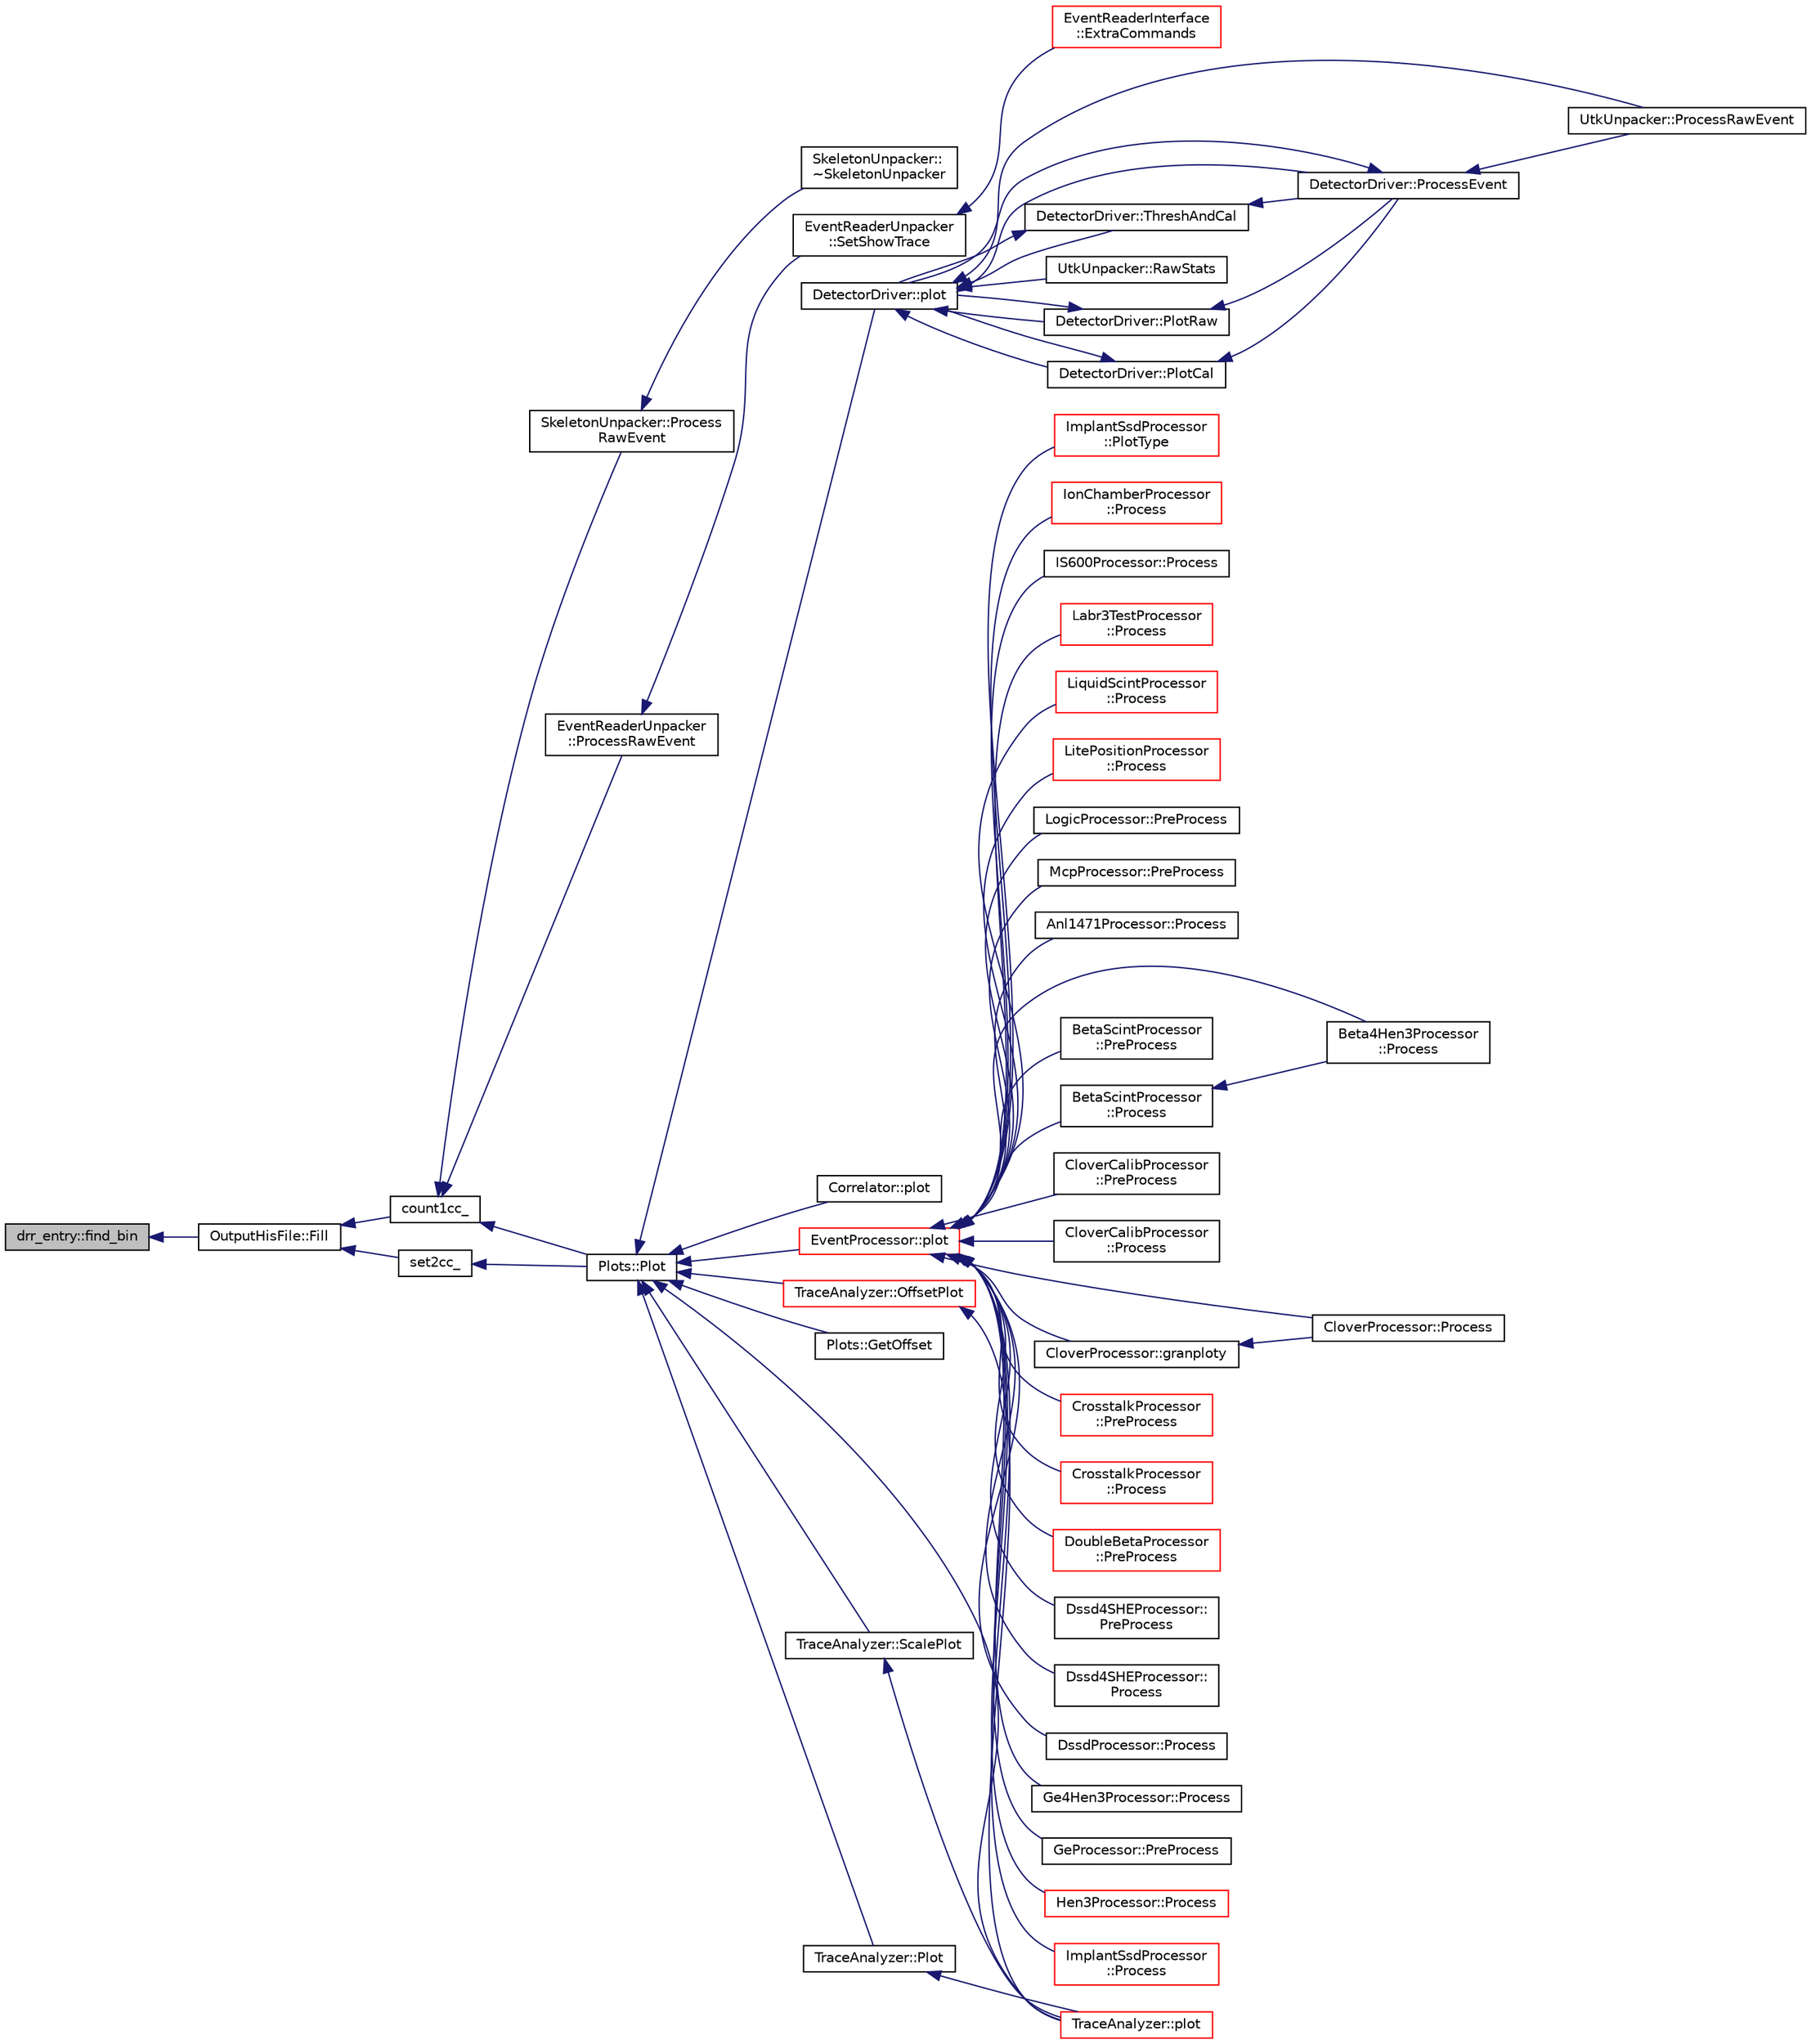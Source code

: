 digraph "drr_entry::find_bin"
{
  edge [fontname="Helvetica",fontsize="10",labelfontname="Helvetica",labelfontsize="10"];
  node [fontname="Helvetica",fontsize="10",shape=record];
  rankdir="LR";
  Node1 [label="drr_entry::find_bin",height=0.2,width=0.4,color="black", fillcolor="grey75", style="filled", fontcolor="black"];
  Node1 -> Node2 [dir="back",color="midnightblue",fontsize="10",style="solid",fontname="Helvetica"];
  Node2 [label="OutputHisFile::Fill",height=0.2,width=0.4,color="black", fillcolor="white", style="filled",URL="$d9/d7d/class_output_his_file.html#a3f88447a42cf524b2cdc10bd0a06c437",tooltip="Increment a histogram at (x, y) by weight_. "];
  Node2 -> Node3 [dir="back",color="midnightblue",fontsize="10",style="solid",fontname="Helvetica"];
  Node3 [label="count1cc_",height=0.2,width=0.4,color="black", fillcolor="white", style="filled",URL="$d7/de4/_his_file_8cpp.html#a73584881813f3fc278ef6bf7c71d8a44",tooltip="Increment histogram dammID at x and y (implemented for backwards compatibility) "];
  Node3 -> Node4 [dir="back",color="midnightblue",fontsize="10",style="solid",fontname="Helvetica"];
  Node4 [label="EventReaderUnpacker\l::ProcessRawEvent",height=0.2,width=0.4,color="black", fillcolor="white", style="filled",URL="$d5/da6/class_event_reader_unpacker.html#a32b44b49d71c4f790512bd2abe8b7cbc"];
  Node4 -> Node5 [dir="back",color="midnightblue",fontsize="10",style="solid",fontname="Helvetica"];
  Node5 [label="EventReaderUnpacker\l::SetShowTrace",height=0.2,width=0.4,color="black", fillcolor="white", style="filled",URL="$d5/da6/class_event_reader_unpacker.html#adb8a1bcd8677101a233eb7301285c7df"];
  Node5 -> Node6 [dir="back",color="midnightblue",fontsize="10",style="solid",fontname="Helvetica"];
  Node6 [label="EventReaderInterface\l::ExtraCommands",height=0.2,width=0.4,color="red", fillcolor="white", style="filled",URL="$d5/de6/class_event_reader_interface.html#ac4aec11e30c0a01fbb0b87753b70ede2"];
  Node3 -> Node7 [dir="back",color="midnightblue",fontsize="10",style="solid",fontname="Helvetica"];
  Node7 [label="Plots::Plot",height=0.2,width=0.4,color="black", fillcolor="white", style="filled",URL="$d7/d8b/class_plots.html#a68849b82c8c7a5d57f972cbd8de83328",tooltip="Plots into histogram defined by dammId. "];
  Node7 -> Node8 [dir="back",color="midnightblue",fontsize="10",style="solid",fontname="Helvetica"];
  Node8 [label="Correlator::plot",height=0.2,width=0.4,color="black", fillcolor="white", style="filled",URL="$df/d86/class_correlator.html#a3581405ad5a68e25f1998648a2a66b0a",tooltip="plots data into a histogram with provided DAMM ID "];
  Node7 -> Node9 [dir="back",color="midnightblue",fontsize="10",style="solid",fontname="Helvetica"];
  Node9 [label="DetectorDriver::plot",height=0.2,width=0.4,color="black", fillcolor="white", style="filled",URL="$de/d91/class_detector_driver.html#a3a556ab94a878e057dea8a081d0df55a",tooltip="Plots into histogram defined by dammId. "];
  Node9 -> Node10 [dir="back",color="midnightblue",fontsize="10",style="solid",fontname="Helvetica"];
  Node10 [label="DetectorDriver::ProcessEvent",height=0.2,width=0.4,color="black", fillcolor="white", style="filled",URL="$de/d91/class_detector_driver.html#a19c152206c95dfbc2a98ffd1d002165e",tooltip="Control of the event processing. "];
  Node10 -> Node9 [dir="back",color="midnightblue",fontsize="10",style="solid",fontname="Helvetica"];
  Node10 -> Node11 [dir="back",color="midnightblue",fontsize="10",style="solid",fontname="Helvetica"];
  Node11 [label="UtkUnpacker::ProcessRawEvent",height=0.2,width=0.4,color="black", fillcolor="white", style="filled",URL="$d4/d48/class_utk_unpacker.html#a09c96dd753088977aa1f458f7c07d24b",tooltip="Process all events in the event list. "];
  Node9 -> Node12 [dir="back",color="midnightblue",fontsize="10",style="solid",fontname="Helvetica"];
  Node12 [label="DetectorDriver::ThreshAndCal",height=0.2,width=0.4,color="black", fillcolor="white", style="filled",URL="$de/d91/class_detector_driver.html#a2ae4e98c641d49183631eceb40dc19bb",tooltip="Check threshold and calibrate each channel. Check the thresholds and calibrate the energy for each ch..."];
  Node12 -> Node10 [dir="back",color="midnightblue",fontsize="10",style="solid",fontname="Helvetica"];
  Node12 -> Node9 [dir="back",color="midnightblue",fontsize="10",style="solid",fontname="Helvetica"];
  Node9 -> Node13 [dir="back",color="midnightblue",fontsize="10",style="solid",fontname="Helvetica"];
  Node13 [label="DetectorDriver::PlotRaw",height=0.2,width=0.4,color="black", fillcolor="white", style="filled",URL="$de/d91/class_detector_driver.html#a7f2a28ba2a756e034e38630a5e258309"];
  Node13 -> Node10 [dir="back",color="midnightblue",fontsize="10",style="solid",fontname="Helvetica"];
  Node13 -> Node9 [dir="back",color="midnightblue",fontsize="10",style="solid",fontname="Helvetica"];
  Node9 -> Node14 [dir="back",color="midnightblue",fontsize="10",style="solid",fontname="Helvetica"];
  Node14 [label="DetectorDriver::PlotCal",height=0.2,width=0.4,color="black", fillcolor="white", style="filled",URL="$de/d91/class_detector_driver.html#ad966b8fe4330bb0cf117422b9bd08f40"];
  Node14 -> Node10 [dir="back",color="midnightblue",fontsize="10",style="solid",fontname="Helvetica"];
  Node14 -> Node9 [dir="back",color="midnightblue",fontsize="10",style="solid",fontname="Helvetica"];
  Node9 -> Node11 [dir="back",color="midnightblue",fontsize="10",style="solid",fontname="Helvetica"];
  Node9 -> Node15 [dir="back",color="midnightblue",fontsize="10",style="solid",fontname="Helvetica"];
  Node15 [label="UtkUnpacker::RawStats",height=0.2,width=0.4,color="black", fillcolor="white", style="filled",URL="$d4/d48/class_utk_unpacker.html#a61ba5974ee476d5c3ab316b5b6759204",tooltip="Add an event to generic statistics output. "];
  Node7 -> Node16 [dir="back",color="midnightblue",fontsize="10",style="solid",fontname="Helvetica"];
  Node16 [label="EventProcessor::plot",height=0.2,width=0.4,color="red", fillcolor="white", style="filled",URL="$d6/d65/class_event_processor.html#ad5201bb392726e409ba2a6ac44e764d8",tooltip="Implementation of the plot command to interface with the DAMM routines. "];
  Node16 -> Node17 [dir="back",color="midnightblue",fontsize="10",style="solid",fontname="Helvetica"];
  Node17 [label="Anl1471Processor::Process",height=0.2,width=0.4,color="black", fillcolor="white", style="filled",URL="$d2/daa/class_anl1471_processor.html#ae0e82aa964d24549afd9d17f1a136fc2"];
  Node16 -> Node18 [dir="back",color="midnightblue",fontsize="10",style="solid",fontname="Helvetica"];
  Node18 [label="Beta4Hen3Processor\l::Process",height=0.2,width=0.4,color="black", fillcolor="white", style="filled",URL="$db/d92/class_beta4_hen3_processor.html#aec8154b59d510e76fb0831ee2118d6bb"];
  Node16 -> Node19 [dir="back",color="midnightblue",fontsize="10",style="solid",fontname="Helvetica"];
  Node19 [label="BetaScintProcessor\l::PreProcess",height=0.2,width=0.4,color="black", fillcolor="white", style="filled",URL="$d4/de4/class_beta_scint_processor.html#a3e694e6d125d2197e0cda6725625f47b",tooltip="PreProcessing for the class. "];
  Node16 -> Node20 [dir="back",color="midnightblue",fontsize="10",style="solid",fontname="Helvetica"];
  Node20 [label="BetaScintProcessor\l::Process",height=0.2,width=0.4,color="black", fillcolor="white", style="filled",URL="$d4/de4/class_beta_scint_processor.html#abcf10cc79083ab549abdca2e9209d37d",tooltip="Main Processing for the class. "];
  Node20 -> Node18 [dir="back",color="midnightblue",fontsize="10",style="solid",fontname="Helvetica"];
  Node16 -> Node21 [dir="back",color="midnightblue",fontsize="10",style="solid",fontname="Helvetica"];
  Node21 [label="CloverCalibProcessor\l::PreProcess",height=0.2,width=0.4,color="black", fillcolor="white", style="filled",URL="$db/d4e/class_clover_calib_processor.html#a6a8ab51082f13f4717aa1070e38e8e99"];
  Node16 -> Node22 [dir="back",color="midnightblue",fontsize="10",style="solid",fontname="Helvetica"];
  Node22 [label="CloverCalibProcessor\l::Process",height=0.2,width=0.4,color="black", fillcolor="white", style="filled",URL="$db/d4e/class_clover_calib_processor.html#a3a226660db21991ef09515012cab6eda"];
  Node16 -> Node23 [dir="back",color="midnightblue",fontsize="10",style="solid",fontname="Helvetica"];
  Node23 [label="CloverProcessor::Process",height=0.2,width=0.4,color="black", fillcolor="white", style="filled",URL="$d5/d01/class_clover_processor.html#a50eae562dbdc21e5dac462d0a6474326"];
  Node16 -> Node24 [dir="back",color="midnightblue",fontsize="10",style="solid",fontname="Helvetica"];
  Node24 [label="CloverProcessor::granploty",height=0.2,width=0.4,color="black", fillcolor="white", style="filled",URL="$d5/d01/class_clover_processor.html#ac3b1148dfd34ec0d00cd08a0fd210b7f"];
  Node24 -> Node23 [dir="back",color="midnightblue",fontsize="10",style="solid",fontname="Helvetica"];
  Node16 -> Node25 [dir="back",color="midnightblue",fontsize="10",style="solid",fontname="Helvetica"];
  Node25 [label="CrosstalkProcessor\l::PreProcess",height=0.2,width=0.4,color="red", fillcolor="white", style="filled",URL="$de/d3c/class_crosstalk_processor.html#ae17181ea6e41e906bd9c65438b4d1d20"];
  Node16 -> Node26 [dir="back",color="midnightblue",fontsize="10",style="solid",fontname="Helvetica"];
  Node26 [label="CrosstalkProcessor\l::Process",height=0.2,width=0.4,color="red", fillcolor="white", style="filled",URL="$de/d3c/class_crosstalk_processor.html#a641e3912de9f8d9f2a9bf4e902429723"];
  Node16 -> Node27 [dir="back",color="midnightblue",fontsize="10",style="solid",fontname="Helvetica"];
  Node27 [label="DoubleBetaProcessor\l::PreProcess",height=0.2,width=0.4,color="red", fillcolor="white", style="filled",URL="$de/d4f/class_double_beta_processor.html#af0db739a0cd9d8f4e231b8cc99ed31ab"];
  Node16 -> Node28 [dir="back",color="midnightblue",fontsize="10",style="solid",fontname="Helvetica"];
  Node28 [label="Dssd4SHEProcessor::\lPreProcess",height=0.2,width=0.4,color="black", fillcolor="white", style="filled",URL="$db/da8/class_dssd4_s_h_e_processor.html#a069993b16eb9c18b547a279e9f5d1b28"];
  Node16 -> Node29 [dir="back",color="midnightblue",fontsize="10",style="solid",fontname="Helvetica"];
  Node29 [label="Dssd4SHEProcessor::\lProcess",height=0.2,width=0.4,color="black", fillcolor="white", style="filled",URL="$db/da8/class_dssd4_s_h_e_processor.html#a1ab9aeab8c52a1479718a58da74af3df"];
  Node16 -> Node30 [dir="back",color="midnightblue",fontsize="10",style="solid",fontname="Helvetica"];
  Node30 [label="DssdProcessor::Process",height=0.2,width=0.4,color="black", fillcolor="white", style="filled",URL="$d4/d67/class_dssd_processor.html#a0e32fc233a84ef03dc994b83899e1388"];
  Node16 -> Node31 [dir="back",color="midnightblue",fontsize="10",style="solid",fontname="Helvetica"];
  Node31 [label="Ge4Hen3Processor::Process",height=0.2,width=0.4,color="black", fillcolor="white", style="filled",URL="$d5/df2/class_ge4_hen3_processor.html#a98d4e5d0efd24adbdb6c8911e0d993f2"];
  Node16 -> Node32 [dir="back",color="midnightblue",fontsize="10",style="solid",fontname="Helvetica"];
  Node32 [label="GeProcessor::PreProcess",height=0.2,width=0.4,color="black", fillcolor="white", style="filled",URL="$d2/d54/class_ge_processor.html#a8e6eb1cc39e1a48d223be9f4d69460c4"];
  Node16 -> Node33 [dir="back",color="midnightblue",fontsize="10",style="solid",fontname="Helvetica"];
  Node33 [label="Hen3Processor::Process",height=0.2,width=0.4,color="red", fillcolor="white", style="filled",URL="$d6/d4e/class_hen3_processor.html#a12510344f12aa28fb4de00c28569995f"];
  Node16 -> Node34 [dir="back",color="midnightblue",fontsize="10",style="solid",fontname="Helvetica"];
  Node34 [label="ImplantSsdProcessor\l::Process",height=0.2,width=0.4,color="red", fillcolor="white", style="filled",URL="$df/df5/class_implant_ssd_processor.html#a4633fc3b34a8e8915713dd8e1ba5666a"];
  Node16 -> Node35 [dir="back",color="midnightblue",fontsize="10",style="solid",fontname="Helvetica"];
  Node35 [label="ImplantSsdProcessor\l::PlotType",height=0.2,width=0.4,color="red", fillcolor="white", style="filled",URL="$df/df5/class_implant_ssd_processor.html#abf58bf472ce25c6003903cd66751d981"];
  Node16 -> Node36 [dir="back",color="midnightblue",fontsize="10",style="solid",fontname="Helvetica"];
  Node36 [label="IonChamberProcessor\l::Process",height=0.2,width=0.4,color="red", fillcolor="white", style="filled",URL="$dd/df2/class_ion_chamber_processor.html#a6d1891dc55fb66434793c8594f3b7616"];
  Node16 -> Node37 [dir="back",color="midnightblue",fontsize="10",style="solid",fontname="Helvetica"];
  Node37 [label="IS600Processor::Process",height=0.2,width=0.4,color="black", fillcolor="white", style="filled",URL="$de/d81/class_i_s600_processor.html#a92f29e9c021fffb08f02bf48d12aff42"];
  Node16 -> Node38 [dir="back",color="midnightblue",fontsize="10",style="solid",fontname="Helvetica"];
  Node38 [label="Labr3TestProcessor\l::Process",height=0.2,width=0.4,color="red", fillcolor="white", style="filled",URL="$dd/d2c/class_labr3_test_processor.html#aacf32b1382a264f443f7e24029323ac4"];
  Node16 -> Node39 [dir="back",color="midnightblue",fontsize="10",style="solid",fontname="Helvetica"];
  Node39 [label="LiquidScintProcessor\l::Process",height=0.2,width=0.4,color="red", fillcolor="white", style="filled",URL="$d7/d6b/class_liquid_scint_processor.html#a6e1f7662a1362e5c14275c9a13388231"];
  Node16 -> Node40 [dir="back",color="midnightblue",fontsize="10",style="solid",fontname="Helvetica"];
  Node40 [label="LitePositionProcessor\l::Process",height=0.2,width=0.4,color="red", fillcolor="white", style="filled",URL="$d3/dab/class_lite_position_processor.html#a41e329779cb70710078ab066afd4f953"];
  Node16 -> Node41 [dir="back",color="midnightblue",fontsize="10",style="solid",fontname="Helvetica"];
  Node41 [label="LogicProcessor::PreProcess",height=0.2,width=0.4,color="black", fillcolor="white", style="filled",URL="$da/d2f/class_logic_processor.html#a91ad87eb1649cebfa5a90de4943455ae"];
  Node16 -> Node42 [dir="back",color="midnightblue",fontsize="10",style="solid",fontname="Helvetica"];
  Node42 [label="McpProcessor::PreProcess",height=0.2,width=0.4,color="black", fillcolor="white", style="filled",URL="$dd/dcb/class_mcp_processor.html#ae65166c302b60f81ddd8edddc137de23"];
  Node7 -> Node43 [dir="back",color="midnightblue",fontsize="10",style="solid",fontname="Helvetica"];
  Node43 [label="Plots::GetOffset",height=0.2,width=0.4,color="black", fillcolor="white", style="filled",URL="$d7/d8b/class_plots.html#adc29f9a0571d3b623bed089d4f9daa7a"];
  Node7 -> Node44 [dir="back",color="midnightblue",fontsize="10",style="solid",fontname="Helvetica"];
  Node44 [label="TraceAnalyzer::Plot",height=0.2,width=0.4,color="black", fillcolor="white", style="filled",URL="$d2/dbc/class_trace_analyzer.html#a42c5abc1e433c5176680e18530b288d1"];
  Node44 -> Node45 [dir="back",color="midnightblue",fontsize="10",style="solid",fontname="Helvetica"];
  Node45 [label="TraceAnalyzer::plot",height=0.2,width=0.4,color="red", fillcolor="white", style="filled",URL="$d2/dbc/class_trace_analyzer.html#a435c459a74db6c5a07f4fc5469a1a04c",tooltip="Implementation of the plot command to interface with the DAMM routines. "];
  Node7 -> Node46 [dir="back",color="midnightblue",fontsize="10",style="solid",fontname="Helvetica"];
  Node46 [label="TraceAnalyzer::ScalePlot",height=0.2,width=0.4,color="black", fillcolor="white", style="filled",URL="$d2/dbc/class_trace_analyzer.html#ae149c77b014f0bc99177313c83cb6862"];
  Node46 -> Node45 [dir="back",color="midnightblue",fontsize="10",style="solid",fontname="Helvetica"];
  Node7 -> Node47 [dir="back",color="midnightblue",fontsize="10",style="solid",fontname="Helvetica"];
  Node47 [label="TraceAnalyzer::OffsetPlot",height=0.2,width=0.4,color="red", fillcolor="white", style="filled",URL="$d2/dbc/class_trace_analyzer.html#a04f155e328cf8027bc1fc59f154c4e7a"];
  Node47 -> Node45 [dir="back",color="midnightblue",fontsize="10",style="solid",fontname="Helvetica"];
  Node7 -> Node45 [dir="back",color="midnightblue",fontsize="10",style="solid",fontname="Helvetica"];
  Node3 -> Node48 [dir="back",color="midnightblue",fontsize="10",style="solid",fontname="Helvetica"];
  Node48 [label="SkeletonUnpacker::Process\lRawEvent",height=0.2,width=0.4,color="black", fillcolor="white", style="filled",URL="$d7/de2/class_skeleton_unpacker.html#ab489608dad5ee12699ad2e17c5057605",tooltip="Process all events in the event list. "];
  Node48 -> Node49 [dir="back",color="midnightblue",fontsize="10",style="solid",fontname="Helvetica"];
  Node49 [label="SkeletonUnpacker::\l~SkeletonUnpacker",height=0.2,width=0.4,color="black", fillcolor="white", style="filled",URL="$d7/de2/class_skeleton_unpacker.html#ae6a65d690a81fac6d5e0ebdefa0e4c55",tooltip="Destructor. "];
  Node2 -> Node50 [dir="back",color="midnightblue",fontsize="10",style="solid",fontname="Helvetica"];
  Node50 [label="set2cc_",height=0.2,width=0.4,color="black", fillcolor="white", style="filled",URL="$d7/de4/_his_file_8cpp.html#a09a9ccd29f20b5740a8cca111d9dc411",tooltip="Unknown (implemented for backwards compatibility) "];
  Node50 -> Node7 [dir="back",color="midnightblue",fontsize="10",style="solid",fontname="Helvetica"];
}
